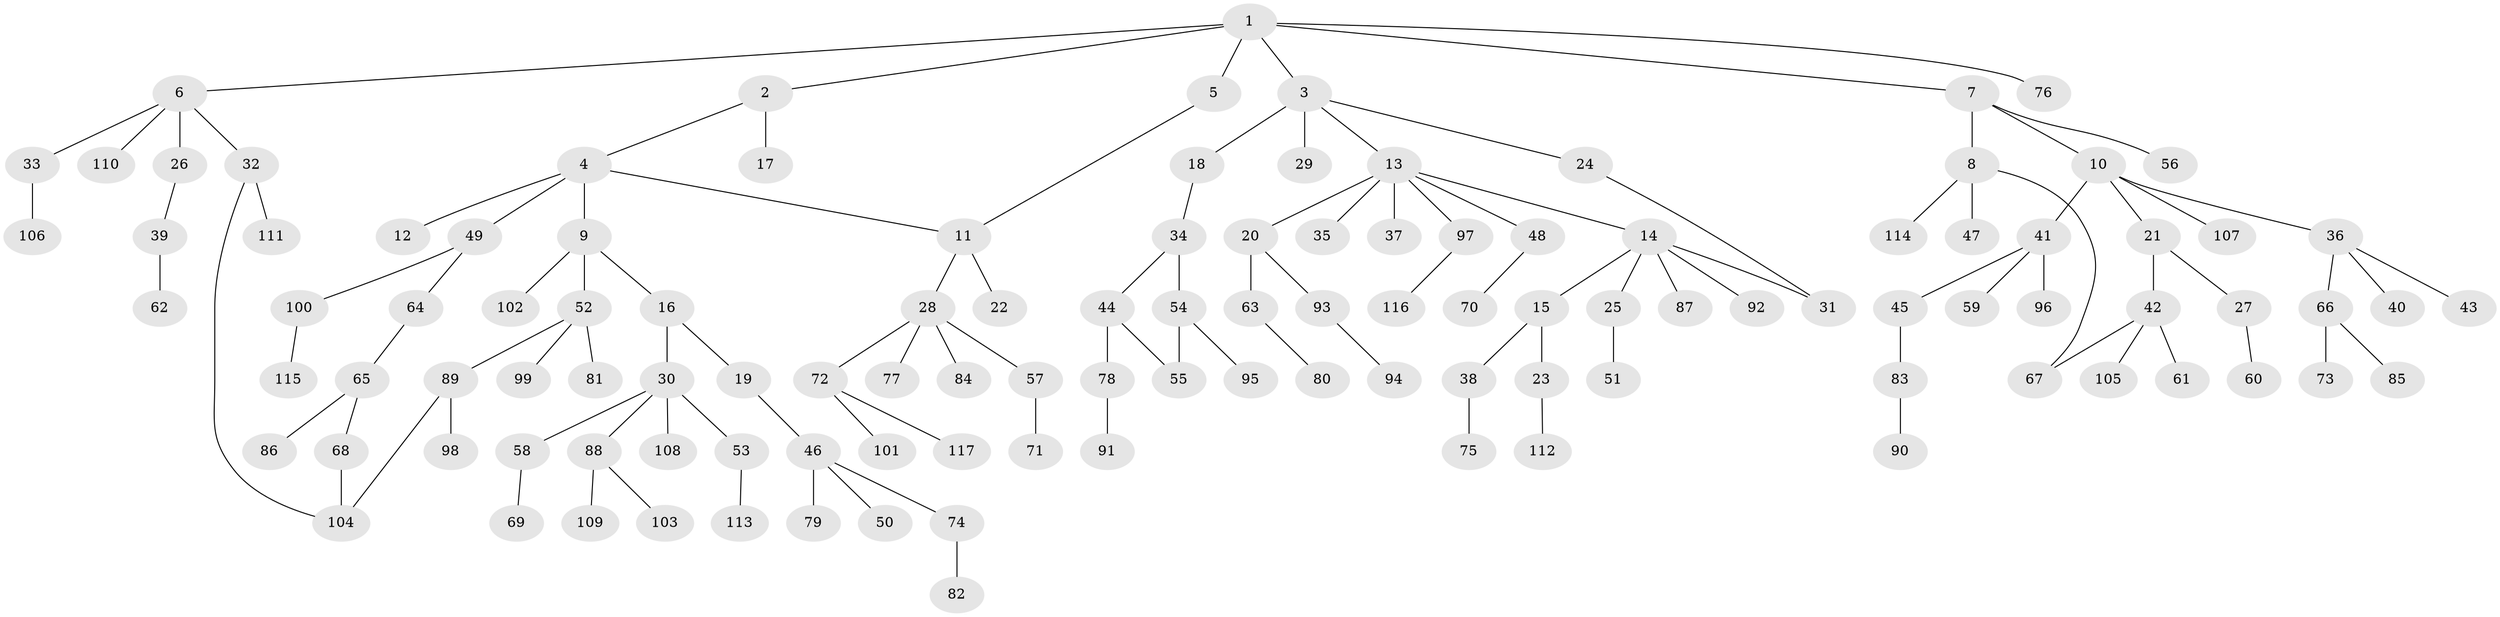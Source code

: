 // coarse degree distribution, {4: 0.04938271604938271, 1: 0.5925925925925926, 2: 0.2222222222222222, 8: 0.012345679012345678, 7: 0.012345679012345678, 3: 0.04938271604938271, 9: 0.024691358024691357, 5: 0.024691358024691357, 11: 0.012345679012345678}
// Generated by graph-tools (version 1.1) at 2025/46/03/04/25 21:46:05]
// undirected, 117 vertices, 122 edges
graph export_dot {
graph [start="1"]
  node [color=gray90,style=filled];
  1;
  2;
  3;
  4;
  5;
  6;
  7;
  8;
  9;
  10;
  11;
  12;
  13;
  14;
  15;
  16;
  17;
  18;
  19;
  20;
  21;
  22;
  23;
  24;
  25;
  26;
  27;
  28;
  29;
  30;
  31;
  32;
  33;
  34;
  35;
  36;
  37;
  38;
  39;
  40;
  41;
  42;
  43;
  44;
  45;
  46;
  47;
  48;
  49;
  50;
  51;
  52;
  53;
  54;
  55;
  56;
  57;
  58;
  59;
  60;
  61;
  62;
  63;
  64;
  65;
  66;
  67;
  68;
  69;
  70;
  71;
  72;
  73;
  74;
  75;
  76;
  77;
  78;
  79;
  80;
  81;
  82;
  83;
  84;
  85;
  86;
  87;
  88;
  89;
  90;
  91;
  92;
  93;
  94;
  95;
  96;
  97;
  98;
  99;
  100;
  101;
  102;
  103;
  104;
  105;
  106;
  107;
  108;
  109;
  110;
  111;
  112;
  113;
  114;
  115;
  116;
  117;
  1 -- 2;
  1 -- 3;
  1 -- 5;
  1 -- 6;
  1 -- 7;
  1 -- 76;
  2 -- 4;
  2 -- 17;
  3 -- 13;
  3 -- 18;
  3 -- 24;
  3 -- 29;
  4 -- 9;
  4 -- 12;
  4 -- 49;
  4 -- 11;
  5 -- 11;
  6 -- 26;
  6 -- 32;
  6 -- 33;
  6 -- 110;
  7 -- 8;
  7 -- 10;
  7 -- 56;
  8 -- 47;
  8 -- 67;
  8 -- 114;
  9 -- 16;
  9 -- 52;
  9 -- 102;
  10 -- 21;
  10 -- 36;
  10 -- 41;
  10 -- 107;
  11 -- 22;
  11 -- 28;
  13 -- 14;
  13 -- 20;
  13 -- 35;
  13 -- 37;
  13 -- 48;
  13 -- 97;
  14 -- 15;
  14 -- 25;
  14 -- 31;
  14 -- 87;
  14 -- 92;
  15 -- 23;
  15 -- 38;
  16 -- 19;
  16 -- 30;
  18 -- 34;
  19 -- 46;
  20 -- 63;
  20 -- 93;
  21 -- 27;
  21 -- 42;
  23 -- 112;
  24 -- 31;
  25 -- 51;
  26 -- 39;
  27 -- 60;
  28 -- 57;
  28 -- 72;
  28 -- 77;
  28 -- 84;
  30 -- 53;
  30 -- 58;
  30 -- 88;
  30 -- 108;
  32 -- 111;
  32 -- 104;
  33 -- 106;
  34 -- 44;
  34 -- 54;
  36 -- 40;
  36 -- 43;
  36 -- 66;
  38 -- 75;
  39 -- 62;
  41 -- 45;
  41 -- 59;
  41 -- 96;
  42 -- 61;
  42 -- 105;
  42 -- 67;
  44 -- 78;
  44 -- 55;
  45 -- 83;
  46 -- 50;
  46 -- 74;
  46 -- 79;
  48 -- 70;
  49 -- 64;
  49 -- 100;
  52 -- 81;
  52 -- 89;
  52 -- 99;
  53 -- 113;
  54 -- 55;
  54 -- 95;
  57 -- 71;
  58 -- 69;
  63 -- 80;
  64 -- 65;
  65 -- 68;
  65 -- 86;
  66 -- 73;
  66 -- 85;
  68 -- 104;
  72 -- 101;
  72 -- 117;
  74 -- 82;
  78 -- 91;
  83 -- 90;
  88 -- 103;
  88 -- 109;
  89 -- 98;
  89 -- 104;
  93 -- 94;
  97 -- 116;
  100 -- 115;
}
